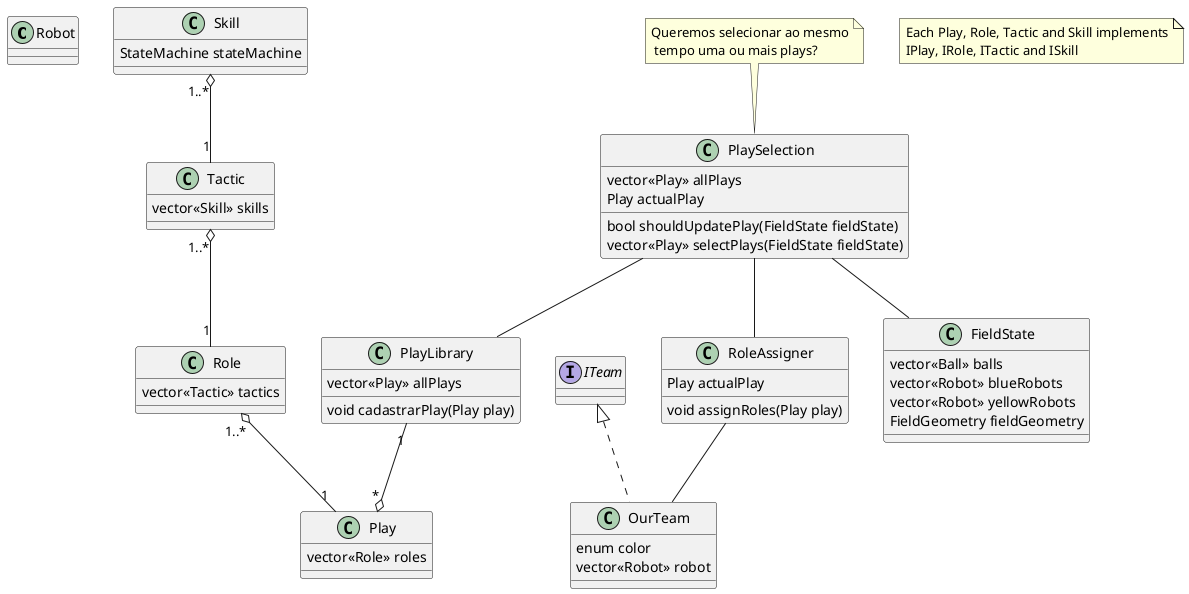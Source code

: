 @startuml teste
class Robot {

}

class Skill {
    StateMachine stateMachine
}

class Tactic {
    vector<<Skill>> skills
}

class Role {
    vector<<Tactic>> tactics
}

class Play {
    vector<<Role>> roles
}

class PlayLibrary {
    vector<<Play>> allPlays
    void cadastrarPlay(Play play)
}

class RoleAssigner {
    Play actualPlay
    void assignRoles(Play play)
}

class PlaySelection {
    vector<<Play>> allPlays
    Play actualPlay
    bool shouldUpdatePlay(FieldState fieldState)
    vector<<Play>> selectPlays(FieldState fieldState)
}

class FieldState {
    vector<<Ball>> balls
    vector<<Robot>> blueRobots
    vector<<Robot>> yellowRobots
    FieldGeometry fieldGeometry
}

interface ITeam

class OurTeam implements ITeam {
    enum color
    vector<<Robot>> robot
}

PlayLibrary "1" --o "*" Play
PlaySelection -- FieldState
PlaySelection -- RoleAssigner
PlaySelection -- PlayLibrary
RoleAssigner -- OurTeam
Skill "1..*" o-- "1" Tactic
Tactic "1..*" o-- "1" Role
Role "1..*" o-- "1" Play

note "Each Play, Role, Tactic and Skill implements\nIPlay, IRole, ITactic and ISkill" as N1
note top of PlaySelection: Queremos selecionar ao mesmo\n tempo uma ou mais plays?
@enduml